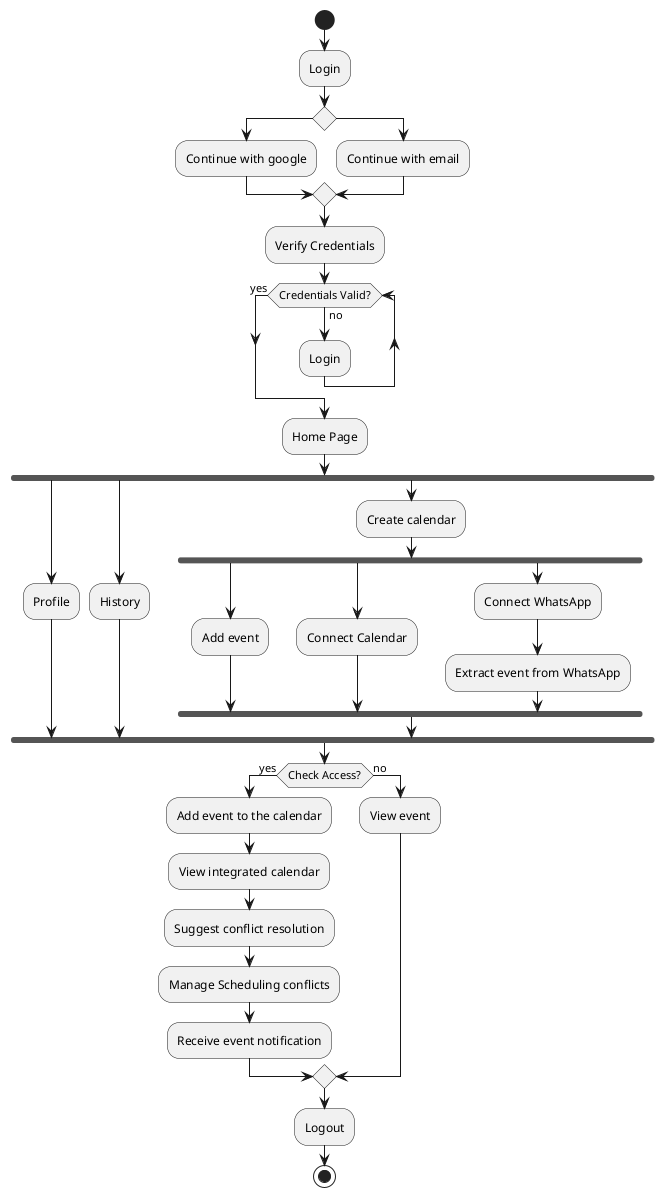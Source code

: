 @startuml
start
:Login;
if () then
    :Continue with google;
else
    :Continue with email;
endif
:Verify Credentials;
while (Credentials Valid?) is (no)
    :Login;
endwhile (yes)
:Home Page;
fork
    :Profile;
fork again
    :History;

fork again
    :Create calendar;
    fork
        :Add event;
    fork again
        :Connect Calendar;
        fork again
    :Connect WhatsApp;
    :Extract event from WhatsApp;
    endfork
endfork
if (Check Access?) then (yes)
    :Add event to the calendar;
    :View integrated calendar;
    :Suggest conflict resolution;
    :Manage Scheduling conflicts;
    :Receive event notification;
else (no)
    :View event;
endif
:Logout;
stop
@enduml